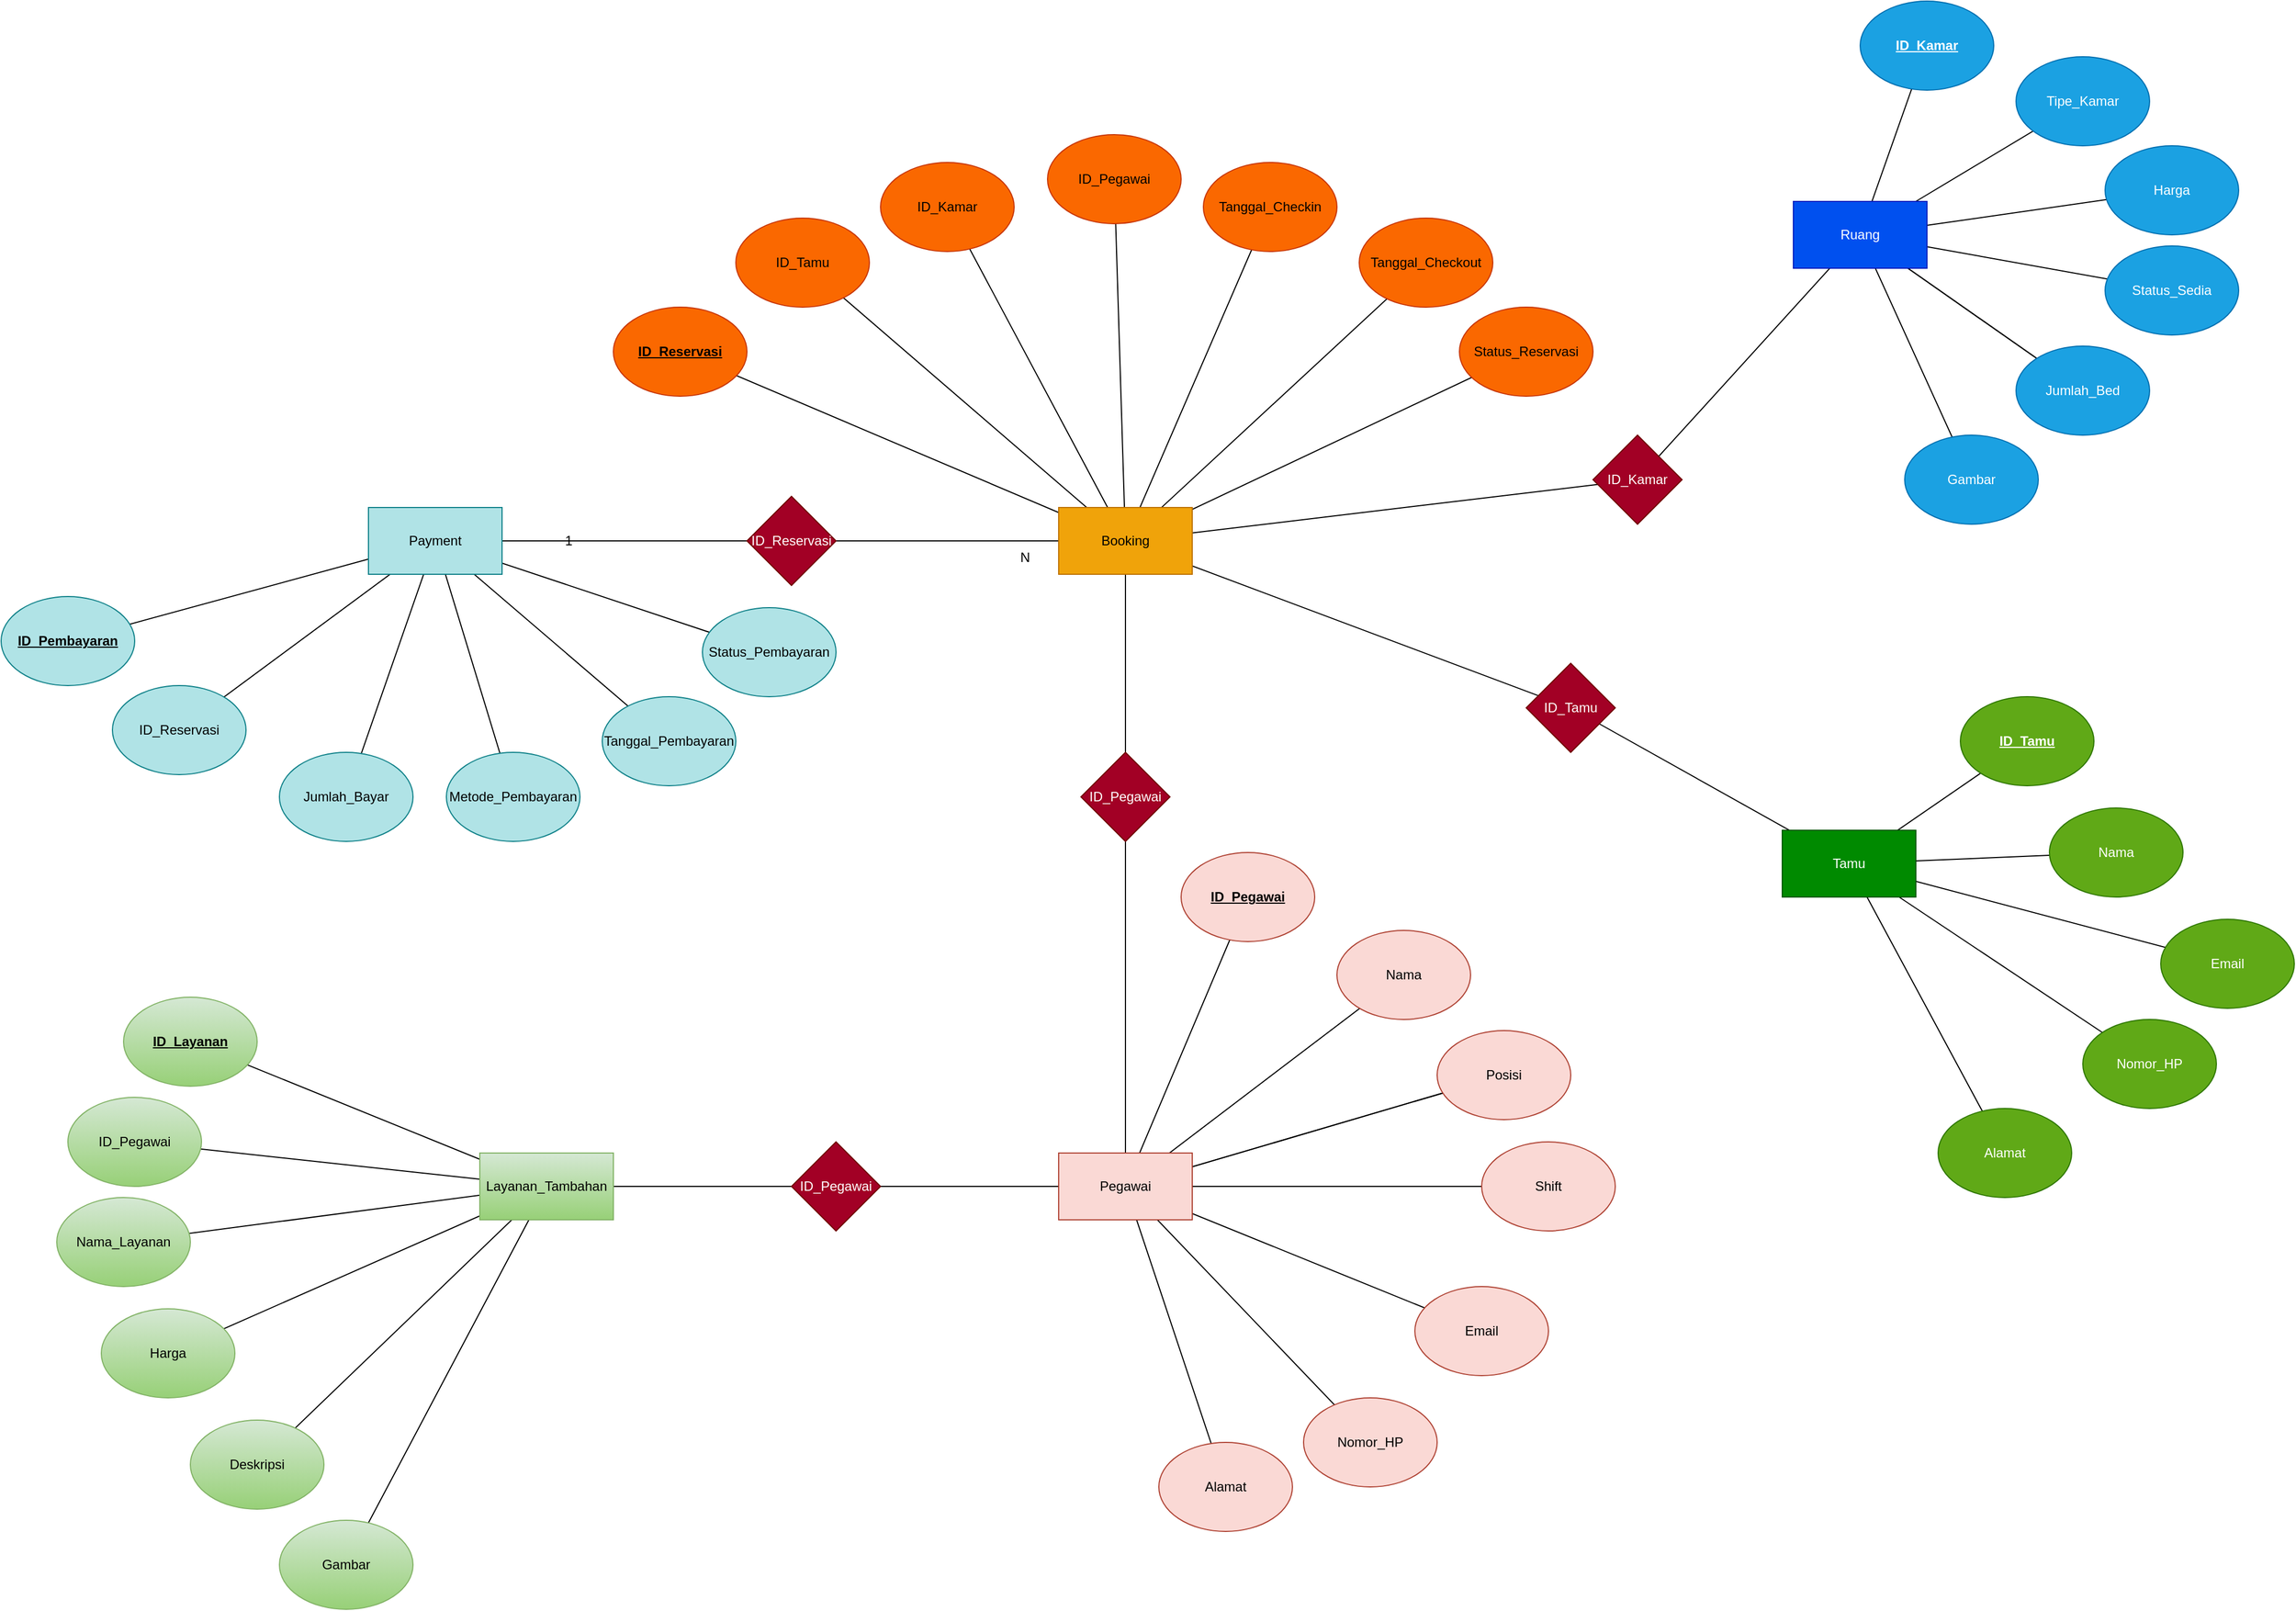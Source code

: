 <mxfile version="27.1.4">
  <diagram name="Page-1" id="ohD8MNL--VkgF56th1to">
    <mxGraphModel dx="1152" dy="700" grid="1" gridSize="10" guides="1" tooltips="1" connect="1" arrows="1" fold="1" page="1" pageScale="1" pageWidth="850" pageHeight="1100" math="0" shadow="0">
      <root>
        <mxCell id="0" />
        <mxCell id="1" parent="0" />
        <mxCell id="74MqLSq8ZaMAvQkPJM_2-1" value="" style="endArrow=none;html=1;rounded=0;entryX=0.5;entryY=0.5;entryDx=0;entryDy=0;entryPerimeter=0;exitX=0.5;exitY=0.5;exitDx=0;exitDy=0;exitPerimeter=0;" edge="1" parent="1" source="74MqLSq8ZaMAvQkPJM_2-55" target="74MqLSq8ZaMAvQkPJM_2-97">
          <mxGeometry width="50" height="50" relative="1" as="geometry">
            <mxPoint x="800" y="1115" as="sourcePoint" />
            <mxPoint x="1060" y="1115" as="targetPoint" />
          </mxGeometry>
        </mxCell>
        <mxCell id="74MqLSq8ZaMAvQkPJM_2-2" value="" style="endArrow=none;html=1;rounded=0;entryX=0.5;entryY=0.5;entryDx=0;entryDy=0;entryPerimeter=0;exitX=0.5;exitY=0.5;exitDx=0;exitDy=0;exitPerimeter=0;" edge="1" parent="1" source="74MqLSq8ZaMAvQkPJM_2-97" target="74MqLSq8ZaMAvQkPJM_2-77">
          <mxGeometry width="50" height="50" relative="1" as="geometry">
            <mxPoint x="810" y="1165" as="sourcePoint" />
            <mxPoint x="780" y="1065" as="targetPoint" />
          </mxGeometry>
        </mxCell>
        <mxCell id="74MqLSq8ZaMAvQkPJM_2-3" value="" style="endArrow=none;html=1;rounded=0;entryX=0.5;entryY=0.5;entryDx=0;entryDy=0;entryPerimeter=0;exitX=0.5;exitY=0.5;exitDx=0;exitDy=0;exitPerimeter=0;" edge="1" parent="1" source="74MqLSq8ZaMAvQkPJM_2-54" target="74MqLSq8ZaMAvQkPJM_2-96">
          <mxGeometry width="50" height="50" relative="1" as="geometry">
            <mxPoint x="760" y="535" as="sourcePoint" />
            <mxPoint x="1060" y="535" as="targetPoint" />
          </mxGeometry>
        </mxCell>
        <mxCell id="74MqLSq8ZaMAvQkPJM_2-4" value="" style="endArrow=none;html=1;rounded=0;entryX=0.5;entryY=0.5;entryDx=0;entryDy=0;entryPerimeter=0;exitX=0.5;exitY=0.5;exitDx=0;exitDy=0;exitPerimeter=0;" edge="1" parent="1" source="74MqLSq8ZaMAvQkPJM_2-96" target="74MqLSq8ZaMAvQkPJM_2-53">
          <mxGeometry width="50" height="50" relative="1" as="geometry">
            <mxPoint x="850" y="525" as="sourcePoint" />
            <mxPoint x="900" y="475" as="targetPoint" />
          </mxGeometry>
        </mxCell>
        <mxCell id="74MqLSq8ZaMAvQkPJM_2-5" value="" style="endArrow=none;html=1;rounded=0;entryX=0.5;entryY=0.5;entryDx=0;entryDy=0;entryPerimeter=0;exitX=0.5;exitY=0.5;exitDx=0;exitDy=0;exitPerimeter=0;" edge="1" parent="1" source="74MqLSq8ZaMAvQkPJM_2-77" target="74MqLSq8ZaMAvQkPJM_2-95">
          <mxGeometry width="50" height="50" relative="1" as="geometry">
            <mxPoint x="1060" y="675" as="sourcePoint" />
            <mxPoint x="1060" y="535" as="targetPoint" />
          </mxGeometry>
        </mxCell>
        <mxCell id="74MqLSq8ZaMAvQkPJM_2-6" value="" style="endArrow=none;html=1;rounded=0;entryX=0.5;entryY=0.5;entryDx=0;entryDy=0;entryPerimeter=0;exitX=0.5;exitY=0.5;exitDx=0;exitDy=0;exitPerimeter=0;" edge="1" parent="1" source="74MqLSq8ZaMAvQkPJM_2-95" target="74MqLSq8ZaMAvQkPJM_2-53">
          <mxGeometry width="50" height="50" relative="1" as="geometry">
            <mxPoint x="950" y="695" as="sourcePoint" />
            <mxPoint x="1000" y="645" as="targetPoint" />
          </mxGeometry>
        </mxCell>
        <mxCell id="74MqLSq8ZaMAvQkPJM_2-7" value="" style="endArrow=none;html=1;rounded=0;exitX=0.5;exitY=0.5;exitDx=0;exitDy=0;exitPerimeter=0;entryX=0.5;entryY=0.5;entryDx=0;entryDy=0;entryPerimeter=0;" edge="1" parent="1" source="74MqLSq8ZaMAvQkPJM_2-81" target="74MqLSq8ZaMAvQkPJM_2-77">
          <mxGeometry width="50" height="50" relative="1" as="geometry">
            <mxPoint x="870" y="1615" as="sourcePoint" />
            <mxPoint x="1040" y="1115" as="targetPoint" />
          </mxGeometry>
        </mxCell>
        <mxCell id="74MqLSq8ZaMAvQkPJM_2-8" value="" style="endArrow=none;html=1;rounded=0;exitX=0.5;exitY=0.5;exitDx=0;exitDy=0;exitPerimeter=0;entryX=0.5;entryY=0.5;entryDx=0;entryDy=0;entryPerimeter=0;" edge="1" parent="1" source="74MqLSq8ZaMAvQkPJM_2-52" target="74MqLSq8ZaMAvQkPJM_2-93">
          <mxGeometry width="50" height="50" relative="1" as="geometry">
            <mxPoint x="1060" y="535" as="sourcePoint" />
            <mxPoint x="1250" y="655" as="targetPoint" />
          </mxGeometry>
        </mxCell>
        <mxCell id="74MqLSq8ZaMAvQkPJM_2-9" value="" style="endArrow=none;html=1;rounded=0;exitX=0.5;exitY=0.5;exitDx=0;exitDy=0;exitPerimeter=0;entryX=0.5;entryY=0.5;entryDx=0;entryDy=0;entryPerimeter=0;" edge="1" parent="1" source="74MqLSq8ZaMAvQkPJM_2-53" target="74MqLSq8ZaMAvQkPJM_2-93">
          <mxGeometry width="50" height="50" relative="1" as="geometry">
            <mxPoint x="1240" y="605" as="sourcePoint" />
            <mxPoint x="1290" y="555" as="targetPoint" />
          </mxGeometry>
        </mxCell>
        <mxCell id="74MqLSq8ZaMAvQkPJM_2-10" value="" style="endArrow=none;html=1;rounded=0;exitX=0.5;exitY=0.5;exitDx=0;exitDy=0;exitPerimeter=0;entryX=0.5;entryY=0.5;entryDx=0;entryDy=0;entryPerimeter=0;" edge="1" parent="1" source="74MqLSq8ZaMAvQkPJM_2-64" target="74MqLSq8ZaMAvQkPJM_2-52">
          <mxGeometry width="50" height="50" relative="1" as="geometry">
            <mxPoint x="2800" y="550" as="sourcePoint" />
            <mxPoint x="1710" y="250" as="targetPoint" />
          </mxGeometry>
        </mxCell>
        <mxCell id="74MqLSq8ZaMAvQkPJM_2-11" value="" style="endArrow=none;html=1;rounded=0;entryX=0.5;entryY=0.5;entryDx=0;entryDy=0;entryPerimeter=0;exitX=0.5;exitY=0.5;exitDx=0;exitDy=0;exitPerimeter=0;" edge="1" parent="1" source="74MqLSq8ZaMAvQkPJM_2-91" target="74MqLSq8ZaMAvQkPJM_2-50">
          <mxGeometry width="50" height="50" relative="1" as="geometry">
            <mxPoint x="730" y="655" as="sourcePoint" />
            <mxPoint x="780" y="605" as="targetPoint" />
          </mxGeometry>
        </mxCell>
        <mxCell id="74MqLSq8ZaMAvQkPJM_2-12" value="" style="endArrow=none;html=1;rounded=0;entryX=0.5;entryY=0.5;entryDx=0;entryDy=0;entryPerimeter=0;exitX=0.5;exitY=0.5;exitDx=0;exitDy=0;exitPerimeter=0;" edge="1" parent="1" source="74MqLSq8ZaMAvQkPJM_2-91" target="74MqLSq8ZaMAvQkPJM_2-53">
          <mxGeometry width="50" height="50" relative="1" as="geometry">
            <mxPoint x="820" y="595" as="sourcePoint" />
            <mxPoint x="780" y="605" as="targetPoint" />
          </mxGeometry>
        </mxCell>
        <mxCell id="74MqLSq8ZaMAvQkPJM_2-13" value="" style="endArrow=none;html=1;rounded=0;entryX=0.5;entryY=0.5;entryDx=0;entryDy=0;entryPerimeter=0;exitX=0.5;exitY=0.5;exitDx=0;exitDy=0;exitPerimeter=0;" edge="1" parent="1" source="74MqLSq8ZaMAvQkPJM_2-55" target="74MqLSq8ZaMAvQkPJM_2-90">
          <mxGeometry width="50" height="50" relative="1" as="geometry">
            <mxPoint x="110" y="1185" as="sourcePoint" />
            <mxPoint x="160" y="1135" as="targetPoint" />
          </mxGeometry>
        </mxCell>
        <mxCell id="74MqLSq8ZaMAvQkPJM_2-14" value="" style="endArrow=none;html=1;rounded=0;entryX=0.5;entryY=0.5;entryDx=0;entryDy=0;entryPerimeter=0;exitX=0.5;exitY=0.5;exitDx=0;exitDy=0;exitPerimeter=0;" edge="1" parent="1" source="74MqLSq8ZaMAvQkPJM_2-53" target="74MqLSq8ZaMAvQkPJM_2-89">
          <mxGeometry width="50" height="50" relative="1" as="geometry">
            <mxPoint x="1840" y="585" as="sourcePoint" />
            <mxPoint x="1890" y="535" as="targetPoint" />
          </mxGeometry>
        </mxCell>
        <mxCell id="74MqLSq8ZaMAvQkPJM_2-15" value="" style="endArrow=none;html=1;rounded=0;exitX=0.5;exitY=0.5;exitDx=0;exitDy=0;exitPerimeter=0;entryX=0.5;entryY=0.5;entryDx=0;entryDy=0;entryPerimeter=0;" edge="1" parent="1" source="74MqLSq8ZaMAvQkPJM_2-88" target="74MqLSq8ZaMAvQkPJM_2-55">
          <mxGeometry width="50" height="50" relative="1" as="geometry">
            <mxPoint x="90" y="1255" as="sourcePoint" />
            <mxPoint x="140" y="1205" as="targetPoint" />
          </mxGeometry>
        </mxCell>
        <mxCell id="74MqLSq8ZaMAvQkPJM_2-16" value="" style="endArrow=none;html=1;rounded=0;entryX=0.5;entryY=0.5;entryDx=0;entryDy=0;entryPerimeter=0;exitX=0.5;exitY=0.5;exitDx=0;exitDy=0;exitPerimeter=0;" edge="1" parent="1" source="74MqLSq8ZaMAvQkPJM_2-55" target="74MqLSq8ZaMAvQkPJM_2-87">
          <mxGeometry width="50" height="50" relative="1" as="geometry">
            <mxPoint x="90" y="1255" as="sourcePoint" />
            <mxPoint x="140" y="1205" as="targetPoint" />
          </mxGeometry>
        </mxCell>
        <mxCell id="74MqLSq8ZaMAvQkPJM_2-17" value="" style="endArrow=none;html=1;rounded=0;entryX=0.5;entryY=0.5;entryDx=0;entryDy=0;entryPerimeter=0;exitX=0.5;exitY=0.5;exitDx=0;exitDy=0;exitPerimeter=0;" edge="1" parent="1" source="74MqLSq8ZaMAvQkPJM_2-55" target="74MqLSq8ZaMAvQkPJM_2-86">
          <mxGeometry width="50" height="50" relative="1" as="geometry">
            <mxPoint x="90" y="1255" as="sourcePoint" />
            <mxPoint x="140" y="1205" as="targetPoint" />
          </mxGeometry>
        </mxCell>
        <mxCell id="74MqLSq8ZaMAvQkPJM_2-18" value="" style="endArrow=none;html=1;rounded=0;entryX=0.5;entryY=0.5;entryDx=0;entryDy=0;entryPerimeter=0;exitX=0.5;exitY=0.5;exitDx=0;exitDy=0;exitPerimeter=0;" edge="1" parent="1" source="74MqLSq8ZaMAvQkPJM_2-55" target="74MqLSq8ZaMAvQkPJM_2-85">
          <mxGeometry width="50" height="50" relative="1" as="geometry">
            <mxPoint x="90" y="1255" as="sourcePoint" />
            <mxPoint x="140" y="1205" as="targetPoint" />
          </mxGeometry>
        </mxCell>
        <mxCell id="74MqLSq8ZaMAvQkPJM_2-19" value="" style="endArrow=none;html=1;rounded=0;entryX=0.5;entryY=0.5;entryDx=0;entryDy=0;entryPerimeter=0;exitX=0.5;exitY=0.5;exitDx=0;exitDy=0;exitPerimeter=0;" edge="1" parent="1" source="74MqLSq8ZaMAvQkPJM_2-55" target="74MqLSq8ZaMAvQkPJM_2-84">
          <mxGeometry width="50" height="50" relative="1" as="geometry">
            <mxPoint x="90" y="1255" as="sourcePoint" />
            <mxPoint x="140" y="1205" as="targetPoint" />
          </mxGeometry>
        </mxCell>
        <mxCell id="74MqLSq8ZaMAvQkPJM_2-20" value="" style="endArrow=none;html=1;rounded=0;exitX=0.5;exitY=0.5;exitDx=0;exitDy=0;exitPerimeter=0;entryX=0.5;entryY=0.5;entryDx=0;entryDy=0;entryPerimeter=0;" edge="1" parent="1" source="74MqLSq8ZaMAvQkPJM_2-83" target="74MqLSq8ZaMAvQkPJM_2-77">
          <mxGeometry width="50" height="50" relative="1" as="geometry">
            <mxPoint x="620" y="1295" as="sourcePoint" />
            <mxPoint x="670" y="1245" as="targetPoint" />
          </mxGeometry>
        </mxCell>
        <mxCell id="74MqLSq8ZaMAvQkPJM_2-21" value="" style="endArrow=none;html=1;rounded=0;entryX=0.5;entryY=0.5;entryDx=0;entryDy=0;entryPerimeter=0;exitX=0.5;exitY=0.5;exitDx=0;exitDy=0;exitPerimeter=0;" edge="1" parent="1" source="74MqLSq8ZaMAvQkPJM_2-82" target="74MqLSq8ZaMAvQkPJM_2-77">
          <mxGeometry width="50" height="50" relative="1" as="geometry">
            <mxPoint x="620" y="1295" as="sourcePoint" />
            <mxPoint x="670" y="1245" as="targetPoint" />
          </mxGeometry>
        </mxCell>
        <mxCell id="74MqLSq8ZaMAvQkPJM_2-22" value="" style="endArrow=none;html=1;rounded=0;exitX=0.5;exitY=0.5;exitDx=0;exitDy=0;exitPerimeter=0;entryX=0.5;entryY=0.5;entryDx=0;entryDy=0;entryPerimeter=0;" edge="1" parent="1" source="74MqLSq8ZaMAvQkPJM_2-94" target="74MqLSq8ZaMAvQkPJM_2-77">
          <mxGeometry width="50" height="50" relative="1" as="geometry">
            <mxPoint x="620" y="1295" as="sourcePoint" />
            <mxPoint x="670" y="1245" as="targetPoint" />
          </mxGeometry>
        </mxCell>
        <mxCell id="74MqLSq8ZaMAvQkPJM_2-23" value="" style="endArrow=none;html=1;rounded=0;entryX=0.5;entryY=0.5;entryDx=0;entryDy=0;entryPerimeter=0;exitX=0.5;exitY=0.5;exitDx=0;exitDy=0;exitPerimeter=0;" edge="1" parent="1" source="74MqLSq8ZaMAvQkPJM_2-80" target="74MqLSq8ZaMAvQkPJM_2-77">
          <mxGeometry width="50" height="50" relative="1" as="geometry">
            <mxPoint x="620" y="1295" as="sourcePoint" />
            <mxPoint x="670" y="1245" as="targetPoint" />
          </mxGeometry>
        </mxCell>
        <mxCell id="74MqLSq8ZaMAvQkPJM_2-24" value="" style="endArrow=none;html=1;rounded=0;entryX=0.5;entryY=0.5;entryDx=0;entryDy=0;entryPerimeter=0;exitX=0.5;exitY=0.5;exitDx=0;exitDy=0;exitPerimeter=0;" edge="1" parent="1" source="74MqLSq8ZaMAvQkPJM_2-94" target="74MqLSq8ZaMAvQkPJM_2-77">
          <mxGeometry width="50" height="50" relative="1" as="geometry">
            <mxPoint x="620" y="1295" as="sourcePoint" />
            <mxPoint x="670" y="1245" as="targetPoint" />
          </mxGeometry>
        </mxCell>
        <mxCell id="74MqLSq8ZaMAvQkPJM_2-25" value="" style="endArrow=none;html=1;rounded=0;entryX=0.5;entryY=0.5;entryDx=0;entryDy=0;entryPerimeter=0;exitX=0.5;exitY=0.5;exitDx=0;exitDy=0;exitPerimeter=0;" edge="1" parent="1" source="74MqLSq8ZaMAvQkPJM_2-79" target="74MqLSq8ZaMAvQkPJM_2-77">
          <mxGeometry width="50" height="50" relative="1" as="geometry">
            <mxPoint x="620" y="1295" as="sourcePoint" />
            <mxPoint x="670" y="1245" as="targetPoint" />
          </mxGeometry>
        </mxCell>
        <mxCell id="74MqLSq8ZaMAvQkPJM_2-26" value="" style="endArrow=none;html=1;rounded=0;entryX=0.5;entryY=0.5;entryDx=0;entryDy=0;entryPerimeter=0;exitX=0.5;exitY=0.5;exitDx=0;exitDy=0;exitPerimeter=0;" edge="1" parent="1" source="74MqLSq8ZaMAvQkPJM_2-77" target="74MqLSq8ZaMAvQkPJM_2-78">
          <mxGeometry width="50" height="50" relative="1" as="geometry">
            <mxPoint x="620" y="1295" as="sourcePoint" />
            <mxPoint x="670" y="1245" as="targetPoint" />
          </mxGeometry>
        </mxCell>
        <mxCell id="74MqLSq8ZaMAvQkPJM_2-27" value="" style="endArrow=none;html=1;rounded=0;entryX=0.5;entryY=0.5;entryDx=0;entryDy=0;entryPerimeter=0;exitX=0.5;exitY=0.5;exitDx=0;exitDy=0;exitPerimeter=0;" edge="1" parent="1" source="74MqLSq8ZaMAvQkPJM_2-76" target="74MqLSq8ZaMAvQkPJM_2-54">
          <mxGeometry width="50" height="50" relative="1" as="geometry">
            <mxPoint x="40" y="1185" as="sourcePoint" />
            <mxPoint x="-50" y="1265" as="targetPoint" />
          </mxGeometry>
        </mxCell>
        <mxCell id="74MqLSq8ZaMAvQkPJM_2-28" value="" style="endArrow=none;html=1;rounded=0;entryX=0.5;entryY=0.5;entryDx=0;entryDy=0;entryPerimeter=0;exitX=0.5;exitY=0.5;exitDx=0;exitDy=0;exitPerimeter=0;" edge="1" parent="1" source="74MqLSq8ZaMAvQkPJM_2-75" target="74MqLSq8ZaMAvQkPJM_2-54">
          <mxGeometry width="50" height="50" relative="1" as="geometry">
            <mxPoint x="40" y="1185" as="sourcePoint" />
            <mxPoint x="90" y="1135" as="targetPoint" />
          </mxGeometry>
        </mxCell>
        <mxCell id="74MqLSq8ZaMAvQkPJM_2-29" value="" style="endArrow=none;html=1;rounded=0;exitX=0.5;exitY=0.5;exitDx=0;exitDy=0;exitPerimeter=0;entryX=0.5;entryY=0.5;entryDx=0;entryDy=0;entryPerimeter=0;" edge="1" parent="1" source="74MqLSq8ZaMAvQkPJM_2-74" target="74MqLSq8ZaMAvQkPJM_2-54">
          <mxGeometry width="50" height="50" relative="1" as="geometry">
            <mxPoint x="40" y="1185" as="sourcePoint" />
            <mxPoint x="-50" y="1255" as="targetPoint" />
          </mxGeometry>
        </mxCell>
        <mxCell id="74MqLSq8ZaMAvQkPJM_2-30" value="" style="endArrow=none;html=1;rounded=0;entryX=0.5;entryY=0.5;entryDx=0;entryDy=0;entryPerimeter=0;exitX=0.5;exitY=0.5;exitDx=0;exitDy=0;exitPerimeter=0;" edge="1" parent="1" source="74MqLSq8ZaMAvQkPJM_2-54" target="74MqLSq8ZaMAvQkPJM_2-73">
          <mxGeometry width="50" height="50" relative="1" as="geometry">
            <mxPoint x="-60" y="1265" as="sourcePoint" />
            <mxPoint x="90" y="1135" as="targetPoint" />
          </mxGeometry>
        </mxCell>
        <mxCell id="74MqLSq8ZaMAvQkPJM_2-31" value="" style="endArrow=none;html=1;rounded=0;entryX=0.5;entryY=0.5;entryDx=0;entryDy=0;entryPerimeter=0;exitX=0.5;exitY=0.5;exitDx=0;exitDy=0;exitPerimeter=0;" edge="1" parent="1" source="74MqLSq8ZaMAvQkPJM_2-54" target="74MqLSq8ZaMAvQkPJM_2-72">
          <mxGeometry width="50" height="50" relative="1" as="geometry">
            <mxPoint x="40" y="1185" as="sourcePoint" />
            <mxPoint x="90" y="1135" as="targetPoint" />
          </mxGeometry>
        </mxCell>
        <mxCell id="74MqLSq8ZaMAvQkPJM_2-32" value="" style="endArrow=none;html=1;rounded=0;entryX=0.5;entryY=0.5;entryDx=0;entryDy=0;entryPerimeter=0;exitX=0.5;exitY=0.5;exitDx=0;exitDy=0;exitPerimeter=0;" edge="1" parent="1" source="74MqLSq8ZaMAvQkPJM_2-54" target="74MqLSq8ZaMAvQkPJM_2-71">
          <mxGeometry width="50" height="50" relative="1" as="geometry">
            <mxPoint x="40" y="1185" as="sourcePoint" />
            <mxPoint x="90" y="1135" as="targetPoint" />
          </mxGeometry>
        </mxCell>
        <mxCell id="74MqLSq8ZaMAvQkPJM_2-33" value="" style="endArrow=none;html=1;rounded=0;exitX=0.5;exitY=0.5;exitDx=0;exitDy=0;exitPerimeter=0;entryX=0.5;entryY=0.5;entryDx=0;entryDy=0;entryPerimeter=0;" edge="1" parent="1" source="74MqLSq8ZaMAvQkPJM_2-70" target="74MqLSq8ZaMAvQkPJM_2-53">
          <mxGeometry width="50" height="50" relative="1" as="geometry">
            <mxPoint x="1440" y="565" as="sourcePoint" />
            <mxPoint x="1490" y="515" as="targetPoint" />
          </mxGeometry>
        </mxCell>
        <mxCell id="74MqLSq8ZaMAvQkPJM_2-34" value="" style="endArrow=none;html=1;rounded=0;exitX=0.5;exitY=0.5;exitDx=0;exitDy=0;exitPerimeter=0;entryX=0.5;entryY=0.5;entryDx=0;entryDy=0;entryPerimeter=0;" edge="1" parent="1" source="74MqLSq8ZaMAvQkPJM_2-69" target="74MqLSq8ZaMAvQkPJM_2-53">
          <mxGeometry width="50" height="50" relative="1" as="geometry">
            <mxPoint x="1440" y="565" as="sourcePoint" />
            <mxPoint x="1490" y="515" as="targetPoint" />
          </mxGeometry>
        </mxCell>
        <mxCell id="74MqLSq8ZaMAvQkPJM_2-35" value="" style="endArrow=none;html=1;rounded=0;exitX=0.5;exitY=0.5;exitDx=0;exitDy=0;exitPerimeter=0;entryX=0.5;entryY=0.5;entryDx=0;entryDy=0;entryPerimeter=0;" edge="1" parent="1" source="74MqLSq8ZaMAvQkPJM_2-68" target="74MqLSq8ZaMAvQkPJM_2-53">
          <mxGeometry width="50" height="50" relative="1" as="geometry">
            <mxPoint x="1440" y="565" as="sourcePoint" />
            <mxPoint x="1490" y="515" as="targetPoint" />
          </mxGeometry>
        </mxCell>
        <mxCell id="74MqLSq8ZaMAvQkPJM_2-36" value="" style="endArrow=none;html=1;rounded=0;exitX=0.5;exitY=0.5;exitDx=0;exitDy=0;exitPerimeter=0;entryX=0.5;entryY=0.5;entryDx=0;entryDy=0;entryPerimeter=0;" edge="1" parent="1" source="74MqLSq8ZaMAvQkPJM_2-67" target="74MqLSq8ZaMAvQkPJM_2-53">
          <mxGeometry width="50" height="50" relative="1" as="geometry">
            <mxPoint x="1440" y="565" as="sourcePoint" />
            <mxPoint x="1490" y="515" as="targetPoint" />
          </mxGeometry>
        </mxCell>
        <mxCell id="74MqLSq8ZaMAvQkPJM_2-37" value="" style="endArrow=none;html=1;rounded=0;entryX=0.5;entryY=0.5;entryDx=0;entryDy=0;entryPerimeter=0;exitX=0.5;exitY=0.5;exitDx=0;exitDy=0;exitPerimeter=0;" edge="1" parent="1" source="74MqLSq8ZaMAvQkPJM_2-53" target="74MqLSq8ZaMAvQkPJM_2-66">
          <mxGeometry width="50" height="50" relative="1" as="geometry">
            <mxPoint x="1440" y="565" as="sourcePoint" />
            <mxPoint x="1490" y="515" as="targetPoint" />
          </mxGeometry>
        </mxCell>
        <mxCell id="74MqLSq8ZaMAvQkPJM_2-38" value="" style="endArrow=none;html=1;rounded=0;entryX=0.5;entryY=0.5;entryDx=0;entryDy=0;entryPerimeter=0;exitX=0.5;exitY=0.5;exitDx=0;exitDy=0;exitPerimeter=0;" edge="1" parent="1" source="74MqLSq8ZaMAvQkPJM_2-53" target="74MqLSq8ZaMAvQkPJM_2-65">
          <mxGeometry width="50" height="50" relative="1" as="geometry">
            <mxPoint x="1440" y="565" as="sourcePoint" />
            <mxPoint x="1490" y="515" as="targetPoint" />
          </mxGeometry>
        </mxCell>
        <mxCell id="74MqLSq8ZaMAvQkPJM_2-39" value="" style="endArrow=none;html=1;rounded=0;exitX=0.5;exitY=0.5;exitDx=0;exitDy=0;exitPerimeter=0;entryX=0.5;entryY=0.5;entryDx=0;entryDy=0;entryPerimeter=0;" edge="1" parent="1" source="74MqLSq8ZaMAvQkPJM_2-60" target="74MqLSq8ZaMAvQkPJM_2-52">
          <mxGeometry width="50" height="50" relative="1" as="geometry">
            <mxPoint x="2930" y="390" as="sourcePoint" />
            <mxPoint x="2980" y="340" as="targetPoint" />
          </mxGeometry>
        </mxCell>
        <mxCell id="74MqLSq8ZaMAvQkPJM_2-40" value="" style="endArrow=none;html=1;rounded=0;exitX=0.5;exitY=0.5;exitDx=0;exitDy=0;exitPerimeter=0;entryX=0.5;entryY=0.5;entryDx=0;entryDy=0;entryPerimeter=0;" edge="1" parent="1" source="74MqLSq8ZaMAvQkPJM_2-63" target="74MqLSq8ZaMAvQkPJM_2-52">
          <mxGeometry width="50" height="50" relative="1" as="geometry">
            <mxPoint x="2930" y="490" as="sourcePoint" />
            <mxPoint x="2980" y="440" as="targetPoint" />
          </mxGeometry>
        </mxCell>
        <mxCell id="74MqLSq8ZaMAvQkPJM_2-41" value="" style="endArrow=none;html=1;rounded=0;exitX=0.5;exitY=0.5;exitDx=0;exitDy=0;exitPerimeter=0;entryX=0.5;entryY=0.5;entryDx=0;entryDy=0;entryPerimeter=0;" edge="1" parent="1" source="74MqLSq8ZaMAvQkPJM_2-62" target="74MqLSq8ZaMAvQkPJM_2-52">
          <mxGeometry width="50" height="50" relative="1" as="geometry">
            <mxPoint x="2940" y="500" as="sourcePoint" />
            <mxPoint x="2990" y="450" as="targetPoint" />
          </mxGeometry>
        </mxCell>
        <mxCell id="74MqLSq8ZaMAvQkPJM_2-42" value="" style="endArrow=none;html=1;rounded=0;exitX=0.5;exitY=0.5;exitDx=0;exitDy=0;exitPerimeter=0;entryX=0.5;entryY=0.5;entryDx=0;entryDy=0;entryPerimeter=0;" edge="1" parent="1" source="74MqLSq8ZaMAvQkPJM_2-92" target="74MqLSq8ZaMAvQkPJM_2-52">
          <mxGeometry width="50" height="50" relative="1" as="geometry">
            <mxPoint x="2950" y="510" as="sourcePoint" />
            <mxPoint x="3000" y="460" as="targetPoint" />
          </mxGeometry>
        </mxCell>
        <mxCell id="74MqLSq8ZaMAvQkPJM_2-43" value="" style="endArrow=none;html=1;rounded=0;exitX=0.5;exitY=0.5;exitDx=0;exitDy=0;exitPerimeter=0;entryX=0.5;entryY=0.5;entryDx=0;entryDy=0;entryPerimeter=0;" edge="1" parent="1" source="74MqLSq8ZaMAvQkPJM_2-92" target="74MqLSq8ZaMAvQkPJM_2-52">
          <mxGeometry width="50" height="50" relative="1" as="geometry">
            <mxPoint x="2960" y="520" as="sourcePoint" />
            <mxPoint x="3010" y="470" as="targetPoint" />
          </mxGeometry>
        </mxCell>
        <mxCell id="74MqLSq8ZaMAvQkPJM_2-44" value="" style="endArrow=none;html=1;rounded=0;exitX=0.5;exitY=0.5;exitDx=0;exitDy=0;exitPerimeter=0;entryX=0.5;entryY=0.5;entryDx=0;entryDy=0;entryPerimeter=0;" edge="1" parent="1" source="74MqLSq8ZaMAvQkPJM_2-61" target="74MqLSq8ZaMAvQkPJM_2-52">
          <mxGeometry width="50" height="50" relative="1" as="geometry">
            <mxPoint x="2970" y="530" as="sourcePoint" />
            <mxPoint x="3020" y="480" as="targetPoint" />
          </mxGeometry>
        </mxCell>
        <mxCell id="74MqLSq8ZaMAvQkPJM_2-45" value="" style="endArrow=none;html=1;rounded=0;exitX=0.5;exitY=0.5;exitDx=0;exitDy=0;exitPerimeter=0;entryX=0.5;entryY=0.5;entryDx=0;entryDy=0;entryPerimeter=0;" edge="1" parent="1" source="74MqLSq8ZaMAvQkPJM_2-56" target="74MqLSq8ZaMAvQkPJM_2-50">
          <mxGeometry width="50" height="50" relative="1" as="geometry">
            <mxPoint x="180" y="825" as="sourcePoint" />
            <mxPoint x="180" y="655" as="targetPoint" />
          </mxGeometry>
        </mxCell>
        <mxCell id="74MqLSq8ZaMAvQkPJM_2-46" value="" style="endArrow=none;html=1;rounded=0;exitX=0.5;exitY=0.5;exitDx=0;exitDy=0;exitPerimeter=0;entryX=0.5;entryY=0.5;entryDx=0;entryDy=0;entryPerimeter=0;" edge="1" parent="1" source="74MqLSq8ZaMAvQkPJM_2-57" target="74MqLSq8ZaMAvQkPJM_2-50">
          <mxGeometry width="50" height="50" relative="1" as="geometry">
            <mxPoint x="320" y="825" as="sourcePoint" />
            <mxPoint x="190" y="655" as="targetPoint" />
          </mxGeometry>
        </mxCell>
        <mxCell id="74MqLSq8ZaMAvQkPJM_2-47" value="" style="endArrow=none;html=1;rounded=0;exitX=0.5;exitY=0.5;exitDx=0;exitDy=0;exitPerimeter=0;entryX=0.5;entryY=0.5;entryDx=0;entryDy=0;entryPerimeter=0;" edge="1" parent="1" source="74MqLSq8ZaMAvQkPJM_2-58" target="74MqLSq8ZaMAvQkPJM_2-50">
          <mxGeometry width="50" height="50" relative="1" as="geometry">
            <mxPoint x="460" y="835" as="sourcePoint" />
            <mxPoint x="180" y="655" as="targetPoint" />
          </mxGeometry>
        </mxCell>
        <mxCell id="74MqLSq8ZaMAvQkPJM_2-48" value="" style="endArrow=none;html=1;rounded=0;exitX=0.5;exitY=0.5;exitDx=0;exitDy=0;exitPerimeter=0;entryX=0.5;entryY=0.5;entryDx=0;entryDy=0;entryPerimeter=0;" edge="1" parent="1" source="74MqLSq8ZaMAvQkPJM_2-59" target="74MqLSq8ZaMAvQkPJM_2-50">
          <mxGeometry width="50" height="50" relative="1" as="geometry">
            <mxPoint x="590" y="825" as="sourcePoint" />
            <mxPoint x="180" y="655" as="targetPoint" />
          </mxGeometry>
        </mxCell>
        <mxCell id="74MqLSq8ZaMAvQkPJM_2-49" value="" style="endArrow=none;html=1;rounded=0;exitX=0.5;exitY=0.5;exitDx=0;exitDy=0;exitPerimeter=0;entryX=0.5;entryY=0.5;entryDx=0;entryDy=0;entryPerimeter=0;" edge="1" parent="1" source="74MqLSq8ZaMAvQkPJM_2-51" target="74MqLSq8ZaMAvQkPJM_2-50">
          <mxGeometry width="50" height="50" relative="1" as="geometry">
            <mxPoint x="410" y="905" as="sourcePoint" />
            <mxPoint x="460" y="855" as="targetPoint" />
          </mxGeometry>
        </mxCell>
        <mxCell id="74MqLSq8ZaMAvQkPJM_2-50" value="Tamu" style="rounded=0;whiteSpace=wrap;html=1;points=[[0.5,0.5,0,0,0]];fillColor=#008a00;fontColor=#ffffff;strokeColor=#005700;" vertex="1" parent="1">
          <mxGeometry x="1640" y="785" width="120" height="60" as="geometry" />
        </mxCell>
        <mxCell id="74MqLSq8ZaMAvQkPJM_2-51" value="&lt;b&gt;&lt;u&gt;ID_Tamu&lt;/u&gt;&lt;/b&gt;" style="ellipse;whiteSpace=wrap;html=1;points=[[0.5,0.5,0,0,0]];fillColor=#60a917;fontColor=#ffffff;strokeColor=#2D7600;" vertex="1" parent="1">
          <mxGeometry x="1800" y="665" width="120" height="80" as="geometry" />
        </mxCell>
        <mxCell id="74MqLSq8ZaMAvQkPJM_2-52" value="Ruang" style="rounded=0;whiteSpace=wrap;html=1;points=[[0.5,0.5,0,0,0]];fillColor=#0050ef;fontColor=#ffffff;strokeColor=#001DBC;" vertex="1" parent="1">
          <mxGeometry x="1650" y="220" width="120" height="60" as="geometry" />
        </mxCell>
        <mxCell id="74MqLSq8ZaMAvQkPJM_2-53" value="Booking" style="rounded=0;whiteSpace=wrap;html=1;points=[[0.5,0.5,0,0,0]];fillColor=#f0a30a;fontColor=#000000;strokeColor=#BD7000;" vertex="1" parent="1">
          <mxGeometry x="990" y="495" width="120" height="60" as="geometry" />
        </mxCell>
        <mxCell id="74MqLSq8ZaMAvQkPJM_2-54" value="Payment" style="rounded=0;whiteSpace=wrap;html=1;points=[[0.5,0.5,0,0,0]];fillColor=#b0e3e6;strokeColor=#0e8088;" vertex="1" parent="1">
          <mxGeometry x="370" y="495" width="120" height="60" as="geometry" />
        </mxCell>
        <mxCell id="74MqLSq8ZaMAvQkPJM_2-55" value="Layanan_Tambahan" style="rounded=0;whiteSpace=wrap;html=1;points=[[0.5,0.5,0,0,0]];fillColor=#d5e8d4;gradientColor=#97d077;strokeColor=#82b366;" vertex="1" parent="1">
          <mxGeometry x="470" y="1075" width="120" height="60" as="geometry" />
        </mxCell>
        <mxCell id="74MqLSq8ZaMAvQkPJM_2-56" value="Nama" style="ellipse;whiteSpace=wrap;html=1;points=[[0.5,0.5,0,0,0]];fillColor=#60a917;fontColor=#ffffff;strokeColor=#2D7600;" vertex="1" parent="1">
          <mxGeometry x="1880" y="765" width="120" height="80" as="geometry" />
        </mxCell>
        <mxCell id="74MqLSq8ZaMAvQkPJM_2-57" value="Email" style="ellipse;whiteSpace=wrap;html=1;points=[[0.5,0.5,0,0,0]];fillColor=#60a917;fontColor=#ffffff;strokeColor=#2D7600;" vertex="1" parent="1">
          <mxGeometry x="1980" y="865" width="120" height="80" as="geometry" />
        </mxCell>
        <mxCell id="74MqLSq8ZaMAvQkPJM_2-58" value="Nomor_HP" style="ellipse;whiteSpace=wrap;html=1;points=[[0.5,0.5,0,0,0]];fillColor=#60a917;fontColor=#ffffff;strokeColor=#2D7600;" vertex="1" parent="1">
          <mxGeometry x="1910" y="955" width="120" height="80" as="geometry" />
        </mxCell>
        <mxCell id="74MqLSq8ZaMAvQkPJM_2-59" value="Alamat" style="ellipse;whiteSpace=wrap;html=1;points=[[0.5,0.5,0,0,0]];fillColor=#60a917;fontColor=#ffffff;strokeColor=#2D7600;" vertex="1" parent="1">
          <mxGeometry x="1780" y="1035" width="120" height="80" as="geometry" />
        </mxCell>
        <mxCell id="74MqLSq8ZaMAvQkPJM_2-60" value="&lt;b&gt;&lt;u&gt;ID_Kamar&lt;/u&gt;&lt;/b&gt;" style="ellipse;whiteSpace=wrap;html=1;points=[[0.5,0.5,0,0,0]];fillColor=#1ba1e2;fontColor=#ffffff;strokeColor=#006EAF;" vertex="1" parent="1">
          <mxGeometry x="1710" y="40" width="120" height="80" as="geometry" />
        </mxCell>
        <mxCell id="74MqLSq8ZaMAvQkPJM_2-61" value="Tipe_Kamar" style="ellipse;whiteSpace=wrap;html=1;points=[[0.5,0.5,0,0,0]];fillColor=#1ba1e2;fontColor=#ffffff;strokeColor=#006EAF;" vertex="1" parent="1">
          <mxGeometry x="1850" y="90" width="120" height="80" as="geometry" />
        </mxCell>
        <mxCell id="74MqLSq8ZaMAvQkPJM_2-62" value="Harga" style="ellipse;whiteSpace=wrap;html=1;points=[[0.5,0.5,0,0,0]];fillColor=#1ba1e2;fontColor=#ffffff;strokeColor=#006EAF;" vertex="1" parent="1">
          <mxGeometry x="1930" y="170" width="120" height="80" as="geometry" />
        </mxCell>
        <mxCell id="74MqLSq8ZaMAvQkPJM_2-63" value="Status_Sedia" style="ellipse;whiteSpace=wrap;html=1;points=[[0.5,0.5,0,0,0]];fillColor=#1ba1e2;fontColor=#ffffff;strokeColor=#006EAF;" vertex="1" parent="1">
          <mxGeometry x="1930" y="260" width="120" height="80" as="geometry" />
        </mxCell>
        <mxCell id="74MqLSq8ZaMAvQkPJM_2-64" value="Gambar" style="ellipse;whiteSpace=wrap;html=1;points=[[0.5,0.5,0,0,0]];fillColor=#1ba1e2;fontColor=#ffffff;strokeColor=#006EAF;" vertex="1" parent="1">
          <mxGeometry x="1750" y="430" width="120" height="80" as="geometry" />
        </mxCell>
        <mxCell id="74MqLSq8ZaMAvQkPJM_2-65" value="&lt;b&gt;&lt;u&gt;ID_Reservasi&lt;/u&gt;&lt;/b&gt;" style="ellipse;whiteSpace=wrap;html=1;points=[[0.5,0.5,0,0,0]];fillColor=#fa6800;strokeColor=#C73500;fontColor=#000000;" vertex="1" parent="1">
          <mxGeometry x="590" y="315" width="120" height="80" as="geometry" />
        </mxCell>
        <mxCell id="74MqLSq8ZaMAvQkPJM_2-66" value="ID_Tamu" style="ellipse;whiteSpace=wrap;html=1;points=[[0.5,0.5,0,0,0]];fillColor=#fa6800;strokeColor=#C73500;fontColor=#000000;" vertex="1" parent="1">
          <mxGeometry x="700" y="235" width="120" height="80" as="geometry" />
        </mxCell>
        <mxCell id="74MqLSq8ZaMAvQkPJM_2-67" value="ID_Kamar" style="ellipse;whiteSpace=wrap;html=1;points=[[0.5,0.5,0,0,0]];fillColor=#fa6800;strokeColor=#C73500;fontColor=#000000;" vertex="1" parent="1">
          <mxGeometry x="830" y="185" width="120" height="80" as="geometry" />
        </mxCell>
        <mxCell id="74MqLSq8ZaMAvQkPJM_2-68" value="Tanggal_Checkin" style="ellipse;whiteSpace=wrap;html=1;points=[[0.5,0.5,0,0,0]];fillColor=#fa6800;strokeColor=#C73500;fontColor=#000000;" vertex="1" parent="1">
          <mxGeometry x="1120" y="185" width="120" height="80" as="geometry" />
        </mxCell>
        <mxCell id="74MqLSq8ZaMAvQkPJM_2-69" value="Tanggal_Checkout" style="ellipse;whiteSpace=wrap;html=1;points=[[0.5,0.5,0,0,0]];fillColor=#fa6800;strokeColor=#C73500;fontColor=#000000;" vertex="1" parent="1">
          <mxGeometry x="1260" y="235" width="120" height="80" as="geometry" />
        </mxCell>
        <mxCell id="74MqLSq8ZaMAvQkPJM_2-70" value="Status_Reservasi" style="ellipse;whiteSpace=wrap;html=1;points=[[0.5,0.5,0,0,0]];fillColor=#fa6800;strokeColor=#C73500;fontColor=#000000;" vertex="1" parent="1">
          <mxGeometry x="1350" y="315" width="120" height="80" as="geometry" />
        </mxCell>
        <mxCell id="74MqLSq8ZaMAvQkPJM_2-71" value="&lt;b&gt;&lt;u&gt;ID_Pembayaran&lt;/u&gt;&lt;/b&gt;" style="ellipse;whiteSpace=wrap;html=1;points=[[0.5,0.5,0,0,0]];fillColor=#b0e3e6;strokeColor=#0e8088;" vertex="1" parent="1">
          <mxGeometry x="40" y="575" width="120" height="80" as="geometry" />
        </mxCell>
        <mxCell id="74MqLSq8ZaMAvQkPJM_2-72" value="ID_Reservasi" style="ellipse;whiteSpace=wrap;html=1;points=[[0.5,0.5,0,0,0]];fillColor=#b0e3e6;strokeColor=#0e8088;" vertex="1" parent="1">
          <mxGeometry x="140" y="655" width="120" height="80" as="geometry" />
        </mxCell>
        <mxCell id="74MqLSq8ZaMAvQkPJM_2-73" value="Jumlah_Bayar" style="ellipse;whiteSpace=wrap;html=1;points=[[0.5,0.5,0,0,0]];fillColor=#b0e3e6;strokeColor=#0e8088;" vertex="1" parent="1">
          <mxGeometry x="290" y="715" width="120" height="80" as="geometry" />
        </mxCell>
        <mxCell id="74MqLSq8ZaMAvQkPJM_2-74" value="Metode_Pembayaran" style="ellipse;whiteSpace=wrap;html=1;points=[[0.5,0.5,0,0,0]];fillColor=#b0e3e6;strokeColor=#0e8088;" vertex="1" parent="1">
          <mxGeometry x="440" y="715" width="120" height="80" as="geometry" />
        </mxCell>
        <mxCell id="74MqLSq8ZaMAvQkPJM_2-75" value="Tanggal_Pembayaran" style="ellipse;whiteSpace=wrap;html=1;points=[[0.5,0.5,0,0,0]];fillColor=#b0e3e6;strokeColor=#0e8088;" vertex="1" parent="1">
          <mxGeometry x="580" y="665" width="120" height="80" as="geometry" />
        </mxCell>
        <mxCell id="74MqLSq8ZaMAvQkPJM_2-76" value="Status_Pembayaran" style="ellipse;whiteSpace=wrap;html=1;points=[[0.5,0.5,0,0,0]];fillColor=#b0e3e6;strokeColor=#0e8088;" vertex="1" parent="1">
          <mxGeometry x="670" y="585" width="120" height="80" as="geometry" />
        </mxCell>
        <mxCell id="74MqLSq8ZaMAvQkPJM_2-77" value="Pegawai" style="rounded=0;whiteSpace=wrap;html=1;points=[[0.5,0.5,0,0,0]];fillColor=#fad9d5;strokeColor=#ae4132;" vertex="1" parent="1">
          <mxGeometry x="990" y="1075" width="120" height="60" as="geometry" />
        </mxCell>
        <mxCell id="74MqLSq8ZaMAvQkPJM_2-78" value="&lt;b&gt;&lt;u&gt;ID_Pegawai&lt;/u&gt;&lt;/b&gt;" style="ellipse;whiteSpace=wrap;html=1;points=[[0.5,0.5,0,0,0]];fillColor=#fad9d5;strokeColor=#ae4132;" vertex="1" parent="1">
          <mxGeometry x="1100" y="805" width="120" height="80" as="geometry" />
        </mxCell>
        <mxCell id="74MqLSq8ZaMAvQkPJM_2-79" value="Nama" style="ellipse;whiteSpace=wrap;html=1;points=[[0.5,0.5,0,0,0]];fillColor=#fad9d5;strokeColor=#ae4132;" vertex="1" parent="1">
          <mxGeometry x="1240" y="875" width="120" height="80" as="geometry" />
        </mxCell>
        <mxCell id="74MqLSq8ZaMAvQkPJM_2-80" value="Shift" style="ellipse;whiteSpace=wrap;html=1;points=[[0.5,0.5,0,0,0]];fillColor=#fad9d5;strokeColor=#ae4132;" vertex="1" parent="1">
          <mxGeometry x="1370" y="1065" width="120" height="80" as="geometry" />
        </mxCell>
        <mxCell id="74MqLSq8ZaMAvQkPJM_2-81" value="Email" style="ellipse;whiteSpace=wrap;html=1;points=[[0.5,0.5,0,0,0]];fillColor=#fad9d5;strokeColor=#ae4132;" vertex="1" parent="1">
          <mxGeometry x="1310" y="1195" width="120" height="80" as="geometry" />
        </mxCell>
        <mxCell id="74MqLSq8ZaMAvQkPJM_2-82" value="Nomor_HP" style="ellipse;whiteSpace=wrap;html=1;points=[[0.5,0.5,0,0,0]];fillColor=#fad9d5;strokeColor=#ae4132;" vertex="1" parent="1">
          <mxGeometry x="1210" y="1295" width="120" height="80" as="geometry" />
        </mxCell>
        <mxCell id="74MqLSq8ZaMAvQkPJM_2-83" value="Alamat" style="ellipse;whiteSpace=wrap;html=1;points=[[0.5,0.5,0,0,0]];fillColor=#fad9d5;strokeColor=#ae4132;" vertex="1" parent="1">
          <mxGeometry x="1080" y="1335" width="120" height="80" as="geometry" />
        </mxCell>
        <mxCell id="74MqLSq8ZaMAvQkPJM_2-84" value="&lt;b&gt;&lt;u&gt;ID_Layanan&lt;/u&gt;&lt;/b&gt;" style="ellipse;whiteSpace=wrap;html=1;points=[[0.5,0.5,0,0,0]];fillColor=#d5e8d4;gradientColor=#97d077;strokeColor=#82b366;" vertex="1" parent="1">
          <mxGeometry x="150" y="935" width="120" height="80" as="geometry" />
        </mxCell>
        <mxCell id="74MqLSq8ZaMAvQkPJM_2-85" value="Nama_Layanan" style="ellipse;whiteSpace=wrap;html=1;points=[[0.5,0.5,0,0,0]];fillColor=#d5e8d4;gradientColor=#97d077;strokeColor=#82b366;" vertex="1" parent="1">
          <mxGeometry x="90" y="1115" width="120" height="80" as="geometry" />
        </mxCell>
        <mxCell id="74MqLSq8ZaMAvQkPJM_2-86" value="Harga" style="ellipse;whiteSpace=wrap;html=1;points=[[0.5,0.5,0,0,0]];fillColor=#d5e8d4;gradientColor=#97d077;strokeColor=#82b366;" vertex="1" parent="1">
          <mxGeometry x="130" y="1215" width="120" height="80" as="geometry" />
        </mxCell>
        <mxCell id="74MqLSq8ZaMAvQkPJM_2-87" value="Deskripsi" style="ellipse;whiteSpace=wrap;html=1;points=[[0.5,0.5,0,0,0]];fillColor=#d5e8d4;gradientColor=#97d077;strokeColor=#82b366;" vertex="1" parent="1">
          <mxGeometry x="210" y="1315" width="120" height="80" as="geometry" />
        </mxCell>
        <mxCell id="74MqLSq8ZaMAvQkPJM_2-88" value="Gambar" style="ellipse;whiteSpace=wrap;html=1;points=[[0.5,0.5,0,0,0]];fillColor=#d5e8d4;gradientColor=#97d077;strokeColor=#82b366;" vertex="1" parent="1">
          <mxGeometry x="290" y="1405" width="120" height="80" as="geometry" />
        </mxCell>
        <mxCell id="74MqLSq8ZaMAvQkPJM_2-89" value="ID_Pegawai" style="ellipse;whiteSpace=wrap;html=1;points=[[0.5,0.5,0,0,0]];fillColor=#fa6800;strokeColor=#C73500;fontColor=#000000;" vertex="1" parent="1">
          <mxGeometry x="980" y="160" width="120" height="80" as="geometry" />
        </mxCell>
        <mxCell id="74MqLSq8ZaMAvQkPJM_2-90" value="ID_Pegawai" style="ellipse;whiteSpace=wrap;html=1;points=[[0.5,0.5,0,0,0]];fillColor=#d5e8d4;gradientColor=#97d077;strokeColor=#82b366;" vertex="1" parent="1">
          <mxGeometry x="100" y="1025" width="120" height="80" as="geometry" />
        </mxCell>
        <mxCell id="74MqLSq8ZaMAvQkPJM_2-91" value="ID_Tamu" style="rhombus;whiteSpace=wrap;html=1;fillColor=#a20025;fontColor=#ffffff;strokeColor=#6F0000;points=[[0.5,0.5,0,0,0]];" vertex="1" parent="1">
          <mxGeometry x="1410" y="635" width="80" height="80" as="geometry" />
        </mxCell>
        <mxCell id="74MqLSq8ZaMAvQkPJM_2-92" value="Jumlah_Bed" style="ellipse;whiteSpace=wrap;html=1;points=[[0.5,0.5,0,0,0]];fillColor=#1ba1e2;fontColor=#ffffff;strokeColor=#006EAF;" vertex="1" parent="1">
          <mxGeometry x="1850" y="350" width="120" height="80" as="geometry" />
        </mxCell>
        <mxCell id="74MqLSq8ZaMAvQkPJM_2-93" value="ID_Kamar" style="rhombus;whiteSpace=wrap;html=1;fillColor=#a20025;fontColor=#ffffff;strokeColor=#6F0000;points=[[0.5,0.5,0,0,0]];" vertex="1" parent="1">
          <mxGeometry x="1470" y="430" width="80" height="80" as="geometry" />
        </mxCell>
        <mxCell id="74MqLSq8ZaMAvQkPJM_2-94" value="Posisi" style="ellipse;whiteSpace=wrap;html=1;points=[[0.5,0.5,0,0,0]];fillColor=#fad9d5;strokeColor=#ae4132;" vertex="1" parent="1">
          <mxGeometry x="1330" y="965" width="120" height="80" as="geometry" />
        </mxCell>
        <mxCell id="74MqLSq8ZaMAvQkPJM_2-95" value="ID_Pegawai" style="rhombus;whiteSpace=wrap;html=1;fillColor=#a20025;fontColor=#ffffff;strokeColor=#6F0000;points=[[0.5,0.5,0,0,0]];" vertex="1" parent="1">
          <mxGeometry x="1010" y="715" width="80" height="80" as="geometry" />
        </mxCell>
        <mxCell id="74MqLSq8ZaMAvQkPJM_2-96" value="ID_Reservasi" style="rhombus;whiteSpace=wrap;html=1;fillColor=#a20025;fontColor=#ffffff;strokeColor=#6F0000;points=[[0.5,0.5,0,0,0]];" vertex="1" parent="1">
          <mxGeometry x="710" y="485" width="80" height="80" as="geometry" />
        </mxCell>
        <mxCell id="74MqLSq8ZaMAvQkPJM_2-97" value="ID_Pegawai" style="rhombus;whiteSpace=wrap;html=1;fillColor=#a20025;fontColor=#ffffff;strokeColor=#6F0000;points=[[0.5,0.5,0,0,0]];" vertex="1" parent="1">
          <mxGeometry x="750" y="1065" width="80" height="80" as="geometry" />
        </mxCell>
        <mxCell id="74MqLSq8ZaMAvQkPJM_2-98" value="N" style="text;html=1;align=center;verticalAlign=middle;whiteSpace=wrap;rounded=0;" vertex="1" parent="1">
          <mxGeometry x="930" y="525" width="60" height="30" as="geometry" />
        </mxCell>
        <mxCell id="74MqLSq8ZaMAvQkPJM_2-99" value="1" style="text;html=1;align=center;verticalAlign=middle;whiteSpace=wrap;rounded=0;" vertex="1" parent="1">
          <mxGeometry x="520" y="510" width="60" height="30" as="geometry" />
        </mxCell>
      </root>
    </mxGraphModel>
  </diagram>
</mxfile>
